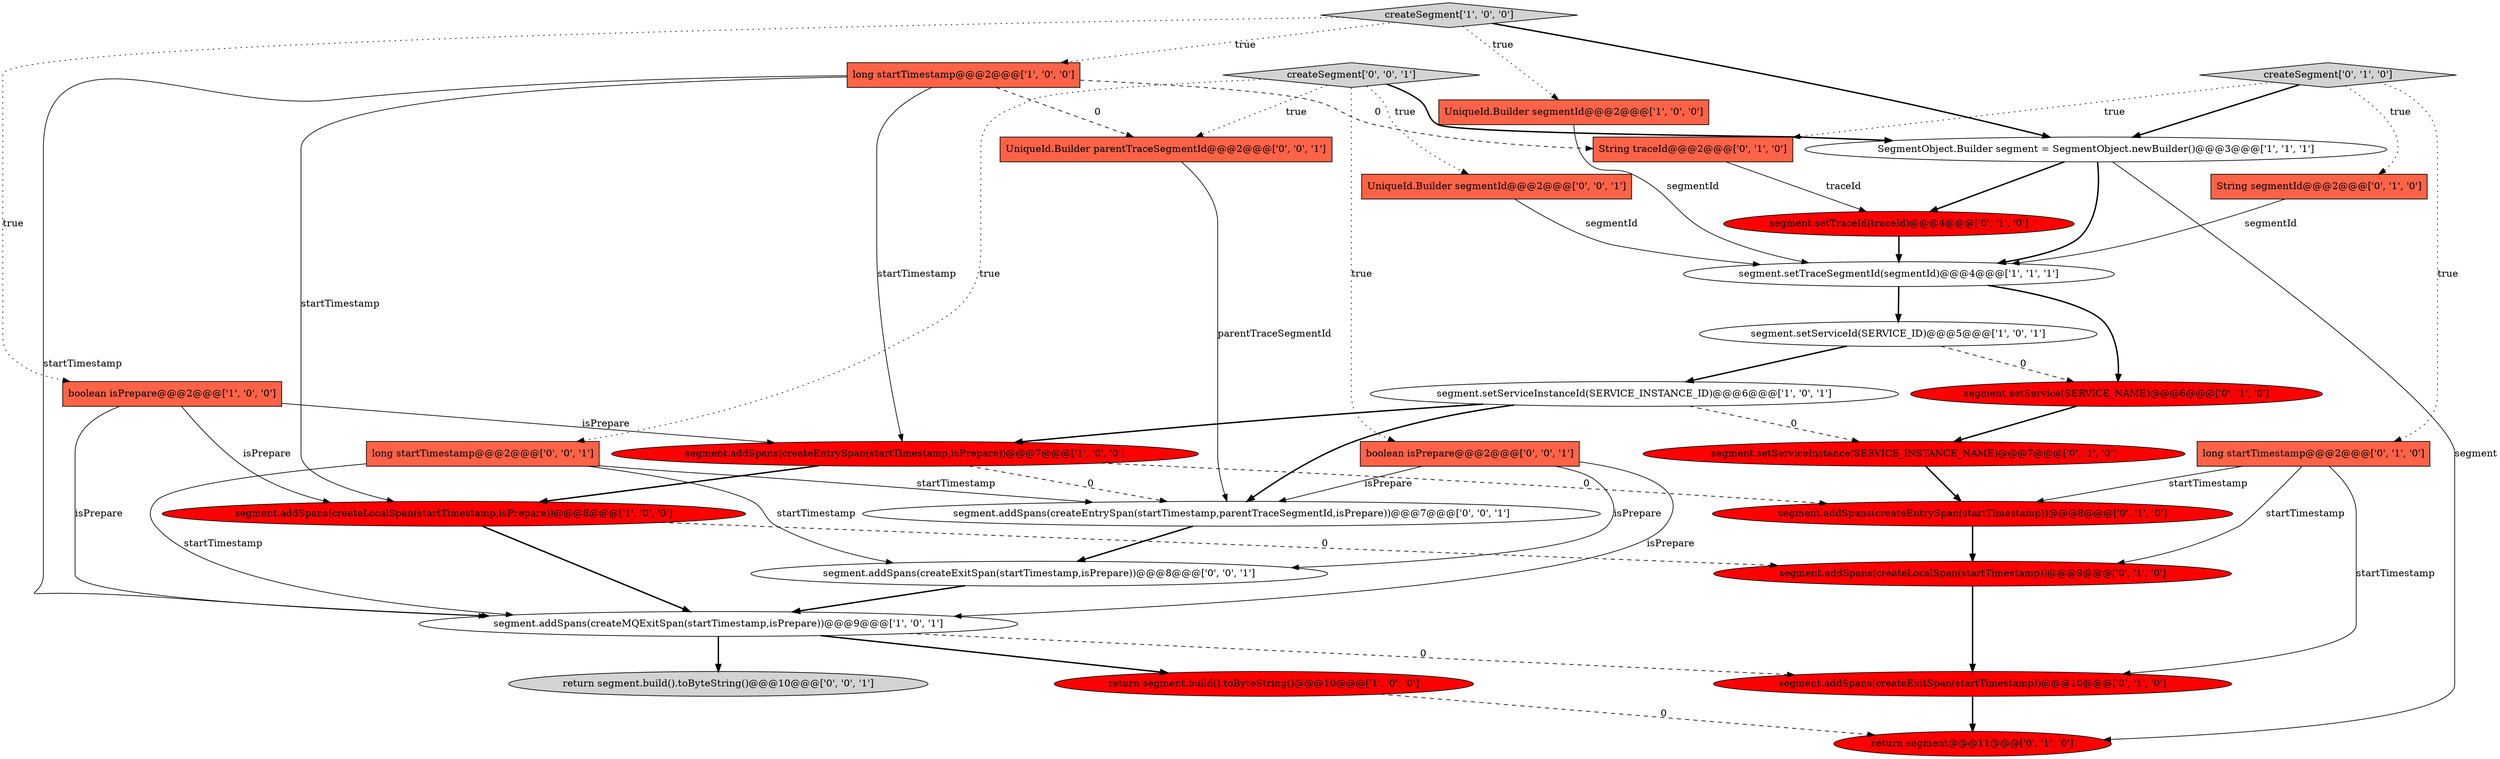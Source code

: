 digraph {
21 [style = filled, label = "String traceId@@@2@@@['0', '1', '0']", fillcolor = tomato, shape = box image = "AAA1AAABBB2BBB"];
0 [style = filled, label = "segment.setServiceInstanceId(SERVICE_INSTANCE_ID)@@@6@@@['1', '0', '1']", fillcolor = white, shape = ellipse image = "AAA0AAABBB1BBB"];
5 [style = filled, label = "segment.setServiceId(SERVICE_ID)@@@5@@@['1', '0', '1']", fillcolor = white, shape = ellipse image = "AAA0AAABBB1BBB"];
18 [style = filled, label = "return segment@@@11@@@['0', '1', '0']", fillcolor = red, shape = ellipse image = "AAA1AAABBB2BBB"];
10 [style = filled, label = "SegmentObject.Builder segment = SegmentObject.newBuilder()@@@3@@@['1', '1', '1']", fillcolor = white, shape = ellipse image = "AAA0AAABBB1BBB"];
11 [style = filled, label = "createSegment['1', '0', '0']", fillcolor = lightgray, shape = diamond image = "AAA0AAABBB1BBB"];
26 [style = filled, label = "long startTimestamp@@@2@@@['0', '0', '1']", fillcolor = tomato, shape = box image = "AAA0AAABBB3BBB"];
27 [style = filled, label = "createSegment['0', '0', '1']", fillcolor = lightgray, shape = diamond image = "AAA0AAABBB3BBB"];
29 [style = filled, label = "segment.addSpans(createEntrySpan(startTimestamp,parentTraceSegmentId,isPrepare))@@@7@@@['0', '0', '1']", fillcolor = white, shape = ellipse image = "AAA0AAABBB3BBB"];
24 [style = filled, label = "UniqueId.Builder segmentId@@@2@@@['0', '0', '1']", fillcolor = tomato, shape = box image = "AAA0AAABBB3BBB"];
3 [style = filled, label = "segment.setTraceSegmentId(segmentId)@@@4@@@['1', '1', '1']", fillcolor = white, shape = ellipse image = "AAA0AAABBB1BBB"];
12 [style = filled, label = "long startTimestamp@@@2@@@['0', '1', '0']", fillcolor = tomato, shape = box image = "AAA0AAABBB2BBB"];
30 [style = filled, label = "segment.addSpans(createExitSpan(startTimestamp,isPrepare))@@@8@@@['0', '0', '1']", fillcolor = white, shape = ellipse image = "AAA0AAABBB3BBB"];
19 [style = filled, label = "createSegment['0', '1', '0']", fillcolor = lightgray, shape = diamond image = "AAA0AAABBB2BBB"];
22 [style = filled, label = "segment.setServiceInstance(SERVICE_INSTANCE_NAME)@@@7@@@['0', '1', '0']", fillcolor = red, shape = ellipse image = "AAA1AAABBB2BBB"];
16 [style = filled, label = "String segmentId@@@2@@@['0', '1', '0']", fillcolor = tomato, shape = box image = "AAA0AAABBB2BBB"];
28 [style = filled, label = "UniqueId.Builder parentTraceSegmentId@@@2@@@['0', '0', '1']", fillcolor = tomato, shape = box image = "AAA0AAABBB3BBB"];
17 [style = filled, label = "segment.addSpans(createEntrySpan(startTimestamp))@@@8@@@['0', '1', '0']", fillcolor = red, shape = ellipse image = "AAA1AAABBB2BBB"];
6 [style = filled, label = "UniqueId.Builder segmentId@@@2@@@['1', '0', '0']", fillcolor = tomato, shape = box image = "AAA0AAABBB1BBB"];
4 [style = filled, label = "segment.addSpans(createEntrySpan(startTimestamp,isPrepare))@@@7@@@['1', '0', '0']", fillcolor = red, shape = ellipse image = "AAA1AAABBB1BBB"];
15 [style = filled, label = "segment.addSpans(createLocalSpan(startTimestamp))@@@9@@@['0', '1', '0']", fillcolor = red, shape = ellipse image = "AAA1AAABBB2BBB"];
9 [style = filled, label = "long startTimestamp@@@2@@@['1', '0', '0']", fillcolor = tomato, shape = box image = "AAA1AAABBB1BBB"];
20 [style = filled, label = "segment.setService(SERVICE_NAME)@@@6@@@['0', '1', '0']", fillcolor = red, shape = ellipse image = "AAA1AAABBB2BBB"];
7 [style = filled, label = "segment.addSpans(createMQExitSpan(startTimestamp,isPrepare))@@@9@@@['1', '0', '1']", fillcolor = white, shape = ellipse image = "AAA0AAABBB1BBB"];
23 [style = filled, label = "return segment.build().toByteString()@@@10@@@['0', '0', '1']", fillcolor = lightgray, shape = ellipse image = "AAA0AAABBB3BBB"];
2 [style = filled, label = "segment.addSpans(createLocalSpan(startTimestamp,isPrepare))@@@8@@@['1', '0', '0']", fillcolor = red, shape = ellipse image = "AAA1AAABBB1BBB"];
13 [style = filled, label = "segment.setTraceId(traceId)@@@4@@@['0', '1', '0']", fillcolor = red, shape = ellipse image = "AAA1AAABBB2BBB"];
25 [style = filled, label = "boolean isPrepare@@@2@@@['0', '0', '1']", fillcolor = tomato, shape = box image = "AAA0AAABBB3BBB"];
1 [style = filled, label = "boolean isPrepare@@@2@@@['1', '0', '0']", fillcolor = tomato, shape = box image = "AAA0AAABBB1BBB"];
8 [style = filled, label = "return segment.build().toByteString()@@@10@@@['1', '0', '0']", fillcolor = red, shape = ellipse image = "AAA1AAABBB1BBB"];
14 [style = filled, label = "segment.addSpans(createExitSpan(startTimestamp))@@@10@@@['0', '1', '0']", fillcolor = red, shape = ellipse image = "AAA1AAABBB2BBB"];
6->3 [style = solid, label="segmentId"];
24->3 [style = solid, label="segmentId"];
27->25 [style = dotted, label="true"];
15->14 [style = bold, label=""];
29->30 [style = bold, label=""];
4->17 [style = dashed, label="0"];
9->2 [style = solid, label="startTimestamp"];
12->14 [style = solid, label="startTimestamp"];
26->29 [style = solid, label="startTimestamp"];
11->1 [style = dotted, label="true"];
27->26 [style = dotted, label="true"];
7->14 [style = dashed, label="0"];
9->28 [style = dashed, label="0"];
25->30 [style = solid, label="isPrepare"];
19->12 [style = dotted, label="true"];
10->18 [style = solid, label="segment"];
10->3 [style = bold, label=""];
19->10 [style = bold, label=""];
0->29 [style = bold, label=""];
9->4 [style = solid, label="startTimestamp"];
11->9 [style = dotted, label="true"];
19->21 [style = dotted, label="true"];
4->2 [style = bold, label=""];
27->24 [style = dotted, label="true"];
12->17 [style = solid, label="startTimestamp"];
25->7 [style = solid, label="isPrepare"];
7->8 [style = bold, label=""];
0->22 [style = dashed, label="0"];
12->15 [style = solid, label="startTimestamp"];
5->20 [style = dashed, label="0"];
20->22 [style = bold, label=""];
26->30 [style = solid, label="startTimestamp"];
2->15 [style = dashed, label="0"];
27->28 [style = dotted, label="true"];
25->29 [style = solid, label="isPrepare"];
21->13 [style = solid, label="traceId"];
3->5 [style = bold, label=""];
3->20 [style = bold, label=""];
26->7 [style = solid, label="startTimestamp"];
13->3 [style = bold, label=""];
5->0 [style = bold, label=""];
10->13 [style = bold, label=""];
0->4 [style = bold, label=""];
11->10 [style = bold, label=""];
11->6 [style = dotted, label="true"];
30->7 [style = bold, label=""];
9->21 [style = dashed, label="0"];
7->23 [style = bold, label=""];
28->29 [style = solid, label="parentTraceSegmentId"];
9->7 [style = solid, label="startTimestamp"];
27->10 [style = bold, label=""];
1->2 [style = solid, label="isPrepare"];
1->4 [style = solid, label="isPrepare"];
17->15 [style = bold, label=""];
19->16 [style = dotted, label="true"];
22->17 [style = bold, label=""];
8->18 [style = dashed, label="0"];
14->18 [style = bold, label=""];
2->7 [style = bold, label=""];
4->29 [style = dashed, label="0"];
1->7 [style = solid, label="isPrepare"];
16->3 [style = solid, label="segmentId"];
}
